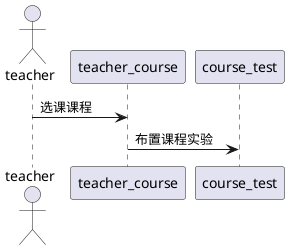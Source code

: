 @startuml
actor teacher
teacher -> teacher_course :选课课程
teacher_course ->course_test :布置课程实验
@enduml